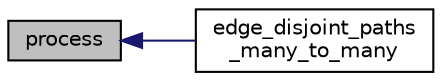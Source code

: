 digraph "process"
{
  edge [fontname="Helvetica",fontsize="10",labelfontname="Helvetica",labelfontsize="10"];
  node [fontname="Helvetica",fontsize="10",shape=record];
  rankdir="LR";
  Node1 [label="process",height=0.2,width=0.4,color="black", fillcolor="grey75", style="filled" fontcolor="black"];
  Node1 -> Node2 [dir="back",color="midnightblue",fontsize="10",style="solid",fontname="Helvetica"];
  Node2 [label="edge_disjoint_paths\l_many_to_many",height=0.2,width=0.4,color="black", fillcolor="white", style="filled",URL="$edge__disjoint__paths_8c.html#a428ef5f43c537f6aa69378581e302e65"];
}
